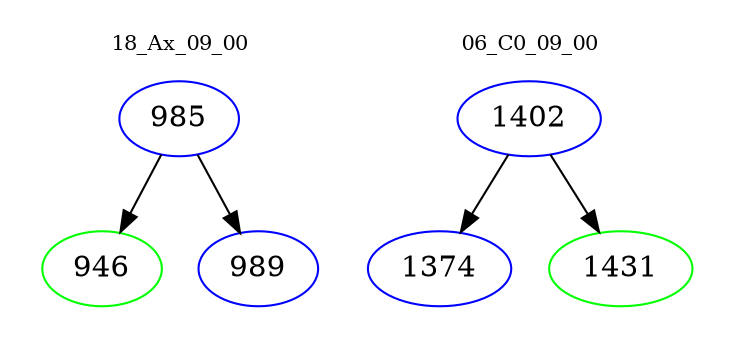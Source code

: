 digraph{
subgraph cluster_0 {
color = white
label = "18_Ax_09_00";
fontsize=10;
T0_985 [label="985", color="blue"]
T0_985 -> T0_946 [color="black"]
T0_946 [label="946", color="green"]
T0_985 -> T0_989 [color="black"]
T0_989 [label="989", color="blue"]
}
subgraph cluster_1 {
color = white
label = "06_C0_09_00";
fontsize=10;
T1_1402 [label="1402", color="blue"]
T1_1402 -> T1_1374 [color="black"]
T1_1374 [label="1374", color="blue"]
T1_1402 -> T1_1431 [color="black"]
T1_1431 [label="1431", color="green"]
}
}
